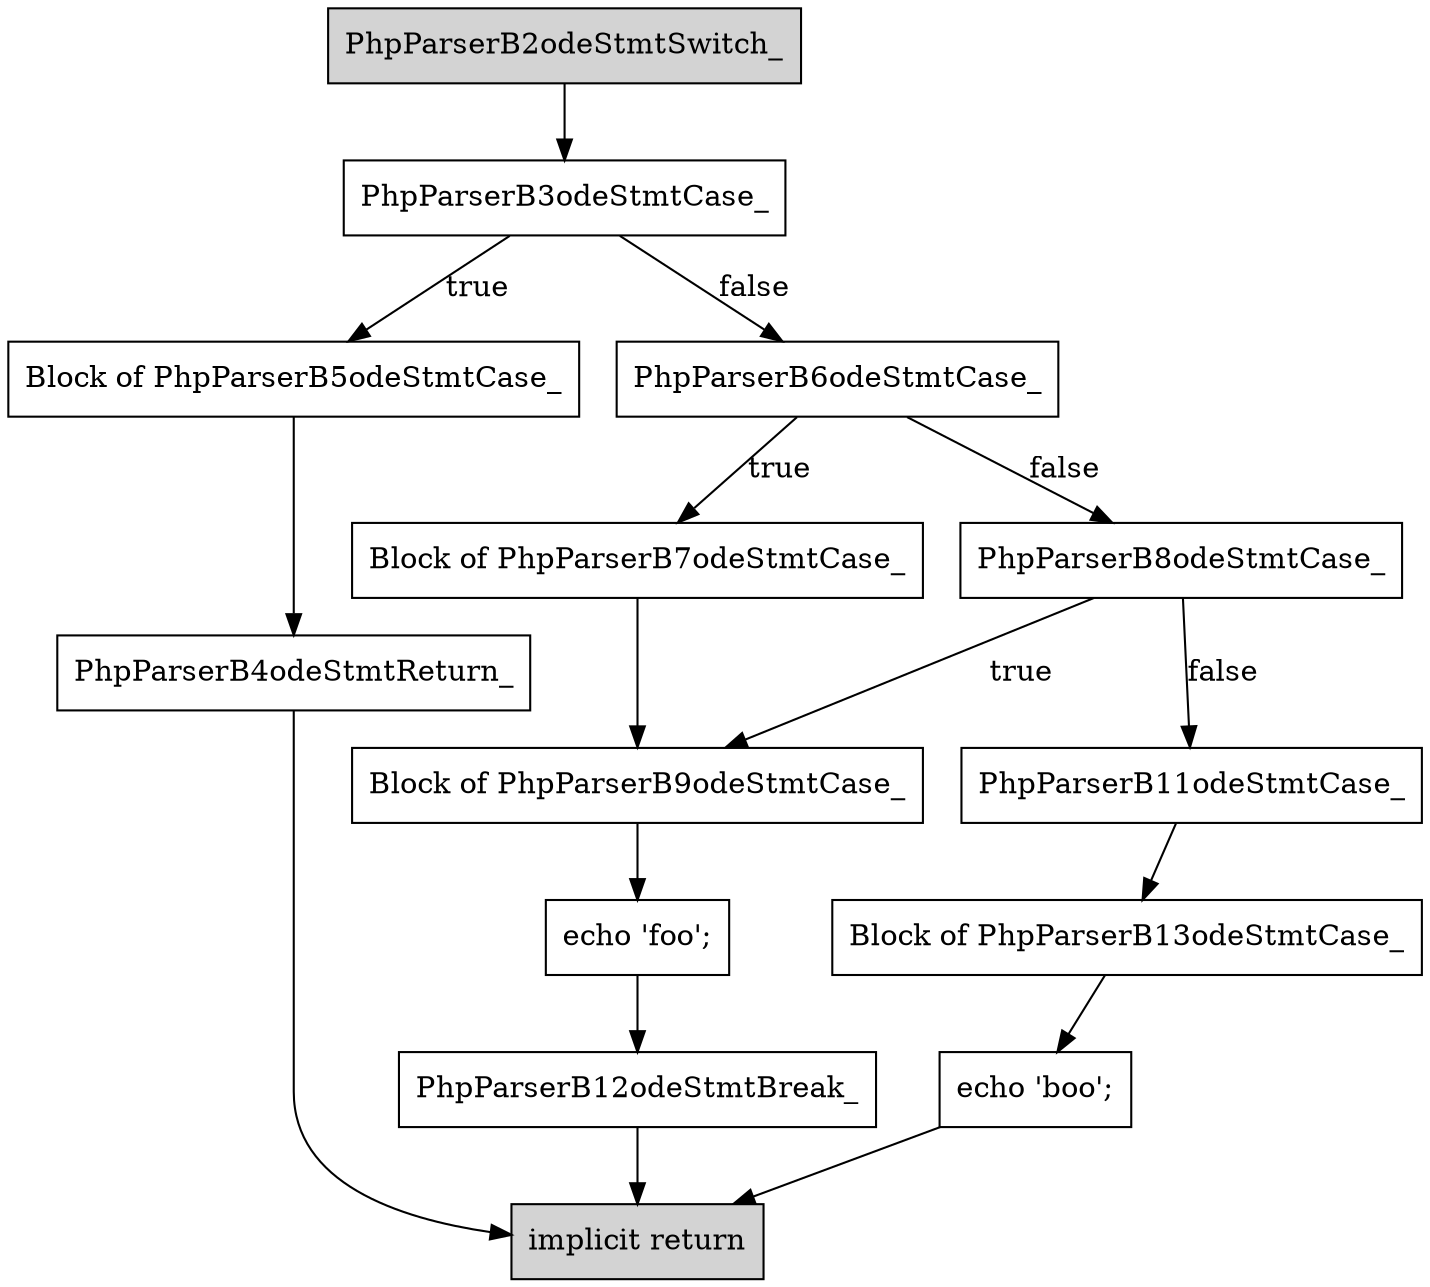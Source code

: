 digraph G {
    B1 [shape=box,label="implicit return",style=filled]
    B2 [shape=box,label="PhpParser\Node\Stmt\Switch_",style=filled]
    B2 -> B3
    B4 [shape=box,label="PhpParser\Node\Stmt\Return_"]
    B4 -> B1
    B5 [shape=box,label="Block of PhpParser\Node\Stmt\Case_"]
    B5 -> B4
    B3 [shape=box,label="PhpParser\Node\Stmt\Case_"]
    B3 -> B5 [label="true"]
    B3 -> B6 [label="false"]
    B6 [shape=box,label="PhpParser\Node\Stmt\Case_"]
    B6 -> B7 [label="true"]
    B6 -> B8 [label="false"]
    B7 [shape=box,label="Block of PhpParser\Node\Stmt\Case_"]
    B7 -> B9
    B9 [shape=box,label="Block of PhpParser\Node\Stmt\Case_"]
    B9 -> B10
    B8 [shape=box,label="PhpParser\Node\Stmt\Case_"]
    B8 -> B9 [label="true"]
    B8 -> B11 [label="false"]
    B10 [shape=box,label="echo 'foo';"]
    B10 -> B12
    B12 [shape=box,label="PhpParser\Node\Stmt\Break_"]
    B12 -> B1
    B11 [shape=box,label="PhpParser\Node\Stmt\Case_"]
    B11 -> B13
    B14 [shape=box,label="echo 'boo';"]
    B14 -> B1
    B13 [shape=box,label="Block of PhpParser\Node\Stmt\Case_"]
    B13 -> B14
}
